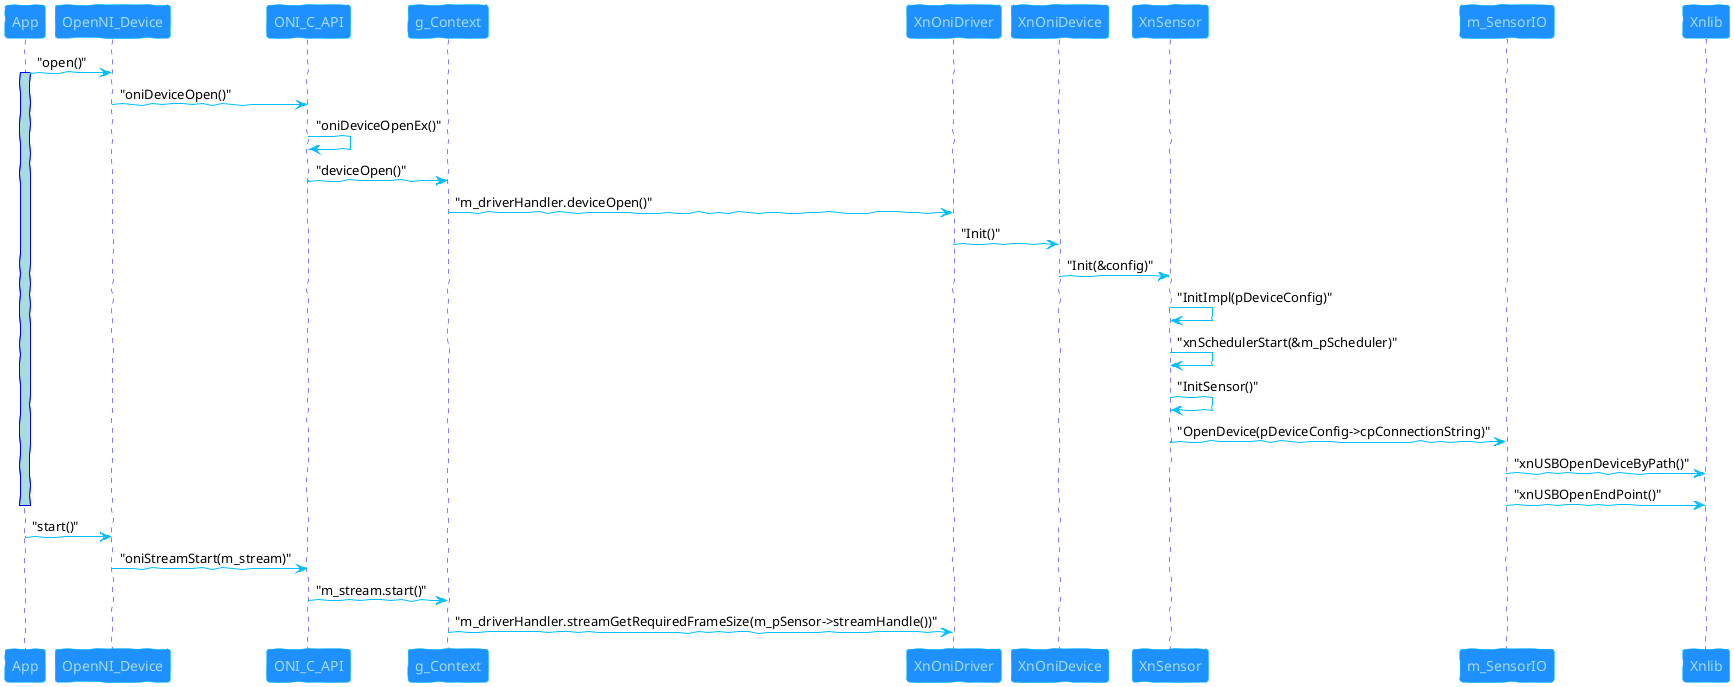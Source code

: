 @startuml

skinparam backfroundColor #EEEBDC
skinparam handwritten true

skinparam sequence {

    ArrowColor DeepSkyBlue
    ActorBorderColor blue
    LifeLineBorderColor blue
    LifeLineBackgroundColor #A9DCDF

    ParticipantBorderColor DeepSkyBlue
    ParticipantBackgroundColor DodgerBlue
    ParticipantFontName Aapex
    ParticipantFontColor #A9DCDF

    ActorBackgroundColor aqua
    ActorFontColor DeepSkyBlue
    ActorFontSize 17
    ActorFontName Aapex
}
App->OpenNI_Device:"open()"
activate App
OpenNI_Device->ONI_C_API:"oniDeviceOpen()"
ONI_C_API ->ONI_C_API:"oniDeviceOpenEx()"
ONI_C_API->g_Context:"deviceOpen()"
g_Context->XnOniDriver:"m_driverHandler.deviceOpen()"
XnOniDriver->XnOniDevice:"Init()"
XnOniDevice->XnSensor:"Init(&config)"
XnSensor->XnSensor:"InitImpl(pDeviceConfig)"
XnSensor->XnSensor:"xnSchedulerStart(&m_pScheduler)"
XnSensor->XnSensor:"InitSensor()"
XnSensor->m_SensorIO:"OpenDevice(pDeviceConfig->cpConnectionString)"
m_SensorIO->Xnlib:"xnUSBOpenDeviceByPath()"
m_SensorIO->Xnlib:"xnUSBOpenEndPoint()"

deactivate App 

App->OpenNI_Device:"start()"
OpenNI_Device->ONI_C_API:"oniStreamStart(m_stream)"
ONI_C_API->g_Context:"m_stream.start()"
g_Context->XnOniDriver:"m_driverHandler.streamGetRequiredFrameSize(m_pSensor->streamHandle())"


@enduml